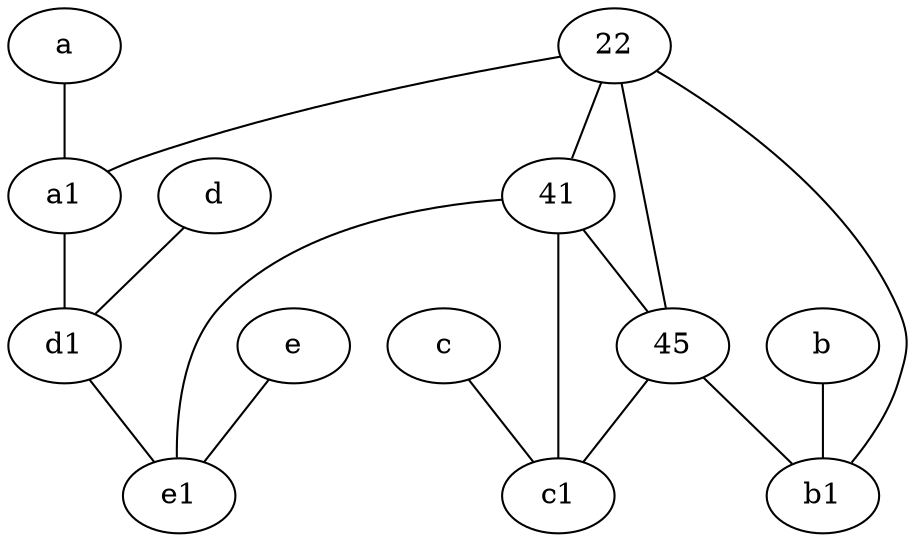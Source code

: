 graph {
	node [labelfontsize=50]
	d1 [labelfontsize=50 pos="3,5!"]
	c1 [labelfontsize=50 pos="4.5,3!"]
	a [labelfontsize=50 pos="8,2!"]
	c [labelfontsize=50 pos="4.5,2!"]
	e1 [labelfontsize=50 pos="7,7!"]
	a1 [labelfontsize=50 pos="8,3!"]
	b [labelfontsize=50 pos="10,4!"]
	41 [labelfontsize=50]
	45 [labelfontsize=50]
	22 [labelfontsize=50]
	b1 [labelfontsize=50 pos="9,4!"]
	e [labelfontsize=50 pos="7,9!"]
	d [labelfontsize=50 pos="2,5!"]
	c -- c1
	22 -- b1
	41 -- e1
	e -- e1
	a -- a1
	41 -- c1
	22 -- a1
	b -- b1
	45 -- b1
	22 -- 45
	d1 -- e1
	a1 -- d1
	41 -- 45
	45 -- c1
	d -- d1
	22 -- 41
}
